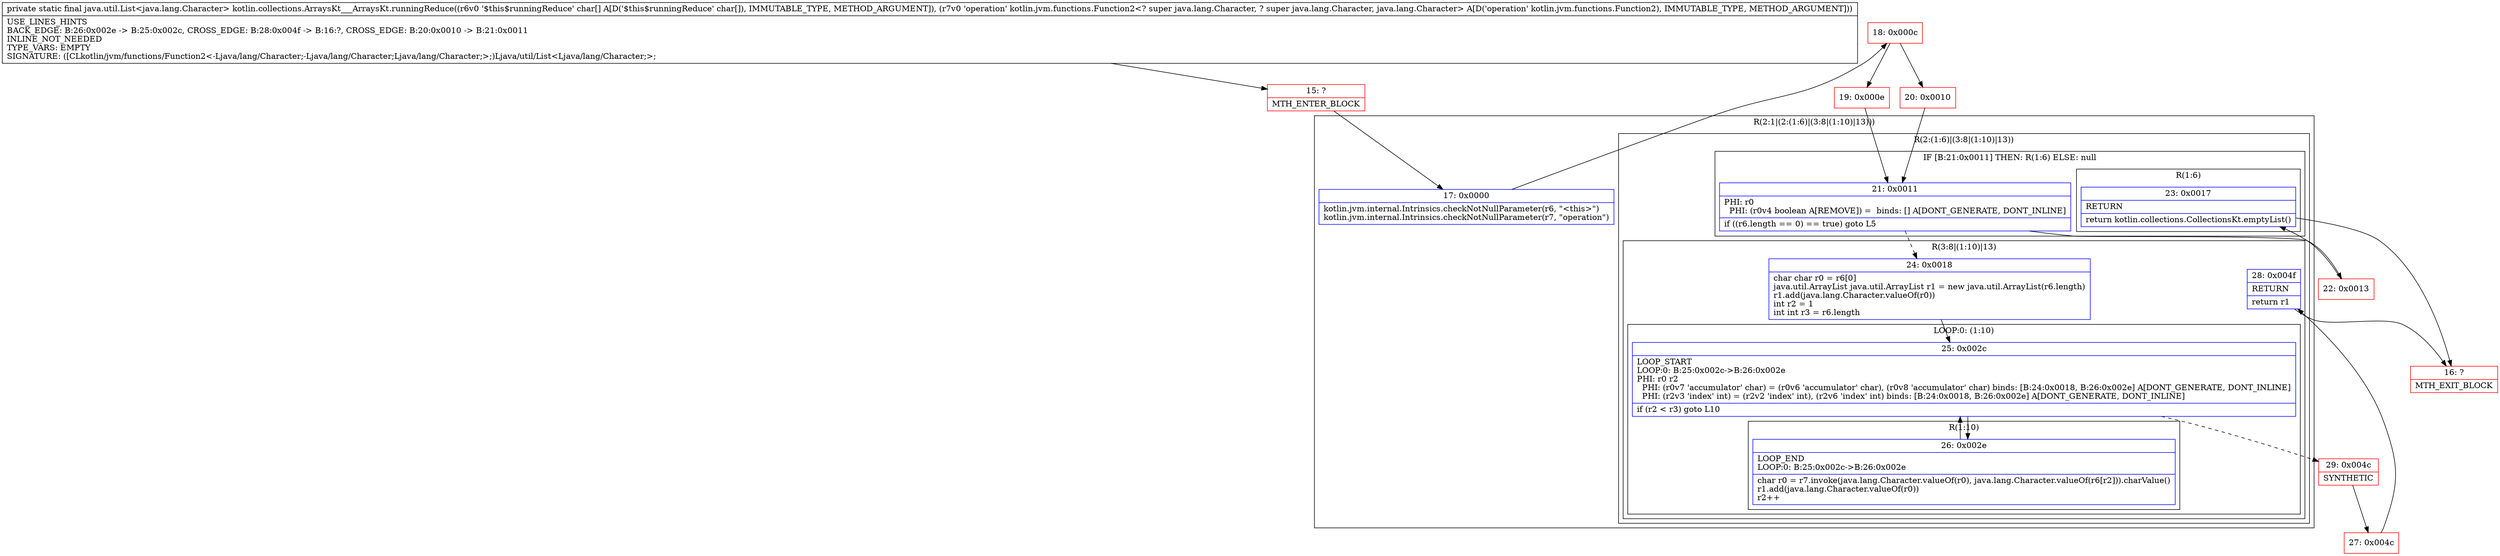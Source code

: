 digraph "CFG forkotlin.collections.ArraysKt___ArraysKt.runningReduce([CLkotlin\/jvm\/functions\/Function2;)Ljava\/util\/List;" {
subgraph cluster_Region_2096861305 {
label = "R(2:1|(2:(1:6)|(3:8|(1:10)|13)))";
node [shape=record,color=blue];
Node_17 [shape=record,label="{17\:\ 0x0000|kotlin.jvm.internal.Intrinsics.checkNotNullParameter(r6, \"\<this\>\")\lkotlin.jvm.internal.Intrinsics.checkNotNullParameter(r7, \"operation\")\l}"];
subgraph cluster_Region_1511200268 {
label = "R(2:(1:6)|(3:8|(1:10)|13))";
node [shape=record,color=blue];
subgraph cluster_IfRegion_2080760217 {
label = "IF [B:21:0x0011] THEN: R(1:6) ELSE: null";
node [shape=record,color=blue];
Node_21 [shape=record,label="{21\:\ 0x0011|PHI: r0 \l  PHI: (r0v4 boolean A[REMOVE]) =  binds: [] A[DONT_GENERATE, DONT_INLINE]\l|if ((r6.length == 0) == true) goto L5\l}"];
subgraph cluster_Region_1931767700 {
label = "R(1:6)";
node [shape=record,color=blue];
Node_23 [shape=record,label="{23\:\ 0x0017|RETURN\l|return kotlin.collections.CollectionsKt.emptyList()\l}"];
}
}
subgraph cluster_Region_1618926920 {
label = "R(3:8|(1:10)|13)";
node [shape=record,color=blue];
Node_24 [shape=record,label="{24\:\ 0x0018|char char r0 = r6[0]\ljava.util.ArrayList java.util.ArrayList r1 = new java.util.ArrayList(r6.length)\lr1.add(java.lang.Character.valueOf(r0))\lint r2 = 1\lint int r3 = r6.length\l}"];
subgraph cluster_LoopRegion_2029141442 {
label = "LOOP:0: (1:10)";
node [shape=record,color=blue];
Node_25 [shape=record,label="{25\:\ 0x002c|LOOP_START\lLOOP:0: B:25:0x002c\-\>B:26:0x002e\lPHI: r0 r2 \l  PHI: (r0v7 'accumulator' char) = (r0v6 'accumulator' char), (r0v8 'accumulator' char) binds: [B:24:0x0018, B:26:0x002e] A[DONT_GENERATE, DONT_INLINE]\l  PHI: (r2v3 'index' int) = (r2v2 'index' int), (r2v6 'index' int) binds: [B:24:0x0018, B:26:0x002e] A[DONT_GENERATE, DONT_INLINE]\l|if (r2 \< r3) goto L10\l}"];
subgraph cluster_Region_1689666133 {
label = "R(1:10)";
node [shape=record,color=blue];
Node_26 [shape=record,label="{26\:\ 0x002e|LOOP_END\lLOOP:0: B:25:0x002c\-\>B:26:0x002e\l|char r0 = r7.invoke(java.lang.Character.valueOf(r0), java.lang.Character.valueOf(r6[r2])).charValue()\lr1.add(java.lang.Character.valueOf(r0))\lr2++\l}"];
}
}
Node_28 [shape=record,label="{28\:\ 0x004f|RETURN\l|return r1\l}"];
}
}
}
Node_15 [shape=record,color=red,label="{15\:\ ?|MTH_ENTER_BLOCK\l}"];
Node_18 [shape=record,color=red,label="{18\:\ 0x000c}"];
Node_19 [shape=record,color=red,label="{19\:\ 0x000e}"];
Node_22 [shape=record,color=red,label="{22\:\ 0x0013}"];
Node_16 [shape=record,color=red,label="{16\:\ ?|MTH_EXIT_BLOCK\l}"];
Node_29 [shape=record,color=red,label="{29\:\ 0x004c|SYNTHETIC\l}"];
Node_27 [shape=record,color=red,label="{27\:\ 0x004c}"];
Node_20 [shape=record,color=red,label="{20\:\ 0x0010}"];
MethodNode[shape=record,label="{private static final java.util.List\<java.lang.Character\> kotlin.collections.ArraysKt___ArraysKt.runningReduce((r6v0 '$this$runningReduce' char[] A[D('$this$runningReduce' char[]), IMMUTABLE_TYPE, METHOD_ARGUMENT]), (r7v0 'operation' kotlin.jvm.functions.Function2\<? super java.lang.Character, ? super java.lang.Character, java.lang.Character\> A[D('operation' kotlin.jvm.functions.Function2), IMMUTABLE_TYPE, METHOD_ARGUMENT]))  | USE_LINES_HINTS\lBACK_EDGE: B:26:0x002e \-\> B:25:0x002c, CROSS_EDGE: B:28:0x004f \-\> B:16:?, CROSS_EDGE: B:20:0x0010 \-\> B:21:0x0011\lINLINE_NOT_NEEDED\lTYPE_VARS: EMPTY\lSIGNATURE: ([CLkotlin\/jvm\/functions\/Function2\<\-Ljava\/lang\/Character;\-Ljava\/lang\/Character;Ljava\/lang\/Character;\>;)Ljava\/util\/List\<Ljava\/lang\/Character;\>;\l}"];
MethodNode -> Node_15;Node_17 -> Node_18;
Node_21 -> Node_22;
Node_21 -> Node_24[style=dashed];
Node_23 -> Node_16;
Node_24 -> Node_25;
Node_25 -> Node_26;
Node_25 -> Node_29[style=dashed];
Node_26 -> Node_25;
Node_28 -> Node_16;
Node_15 -> Node_17;
Node_18 -> Node_19;
Node_18 -> Node_20;
Node_19 -> Node_21;
Node_22 -> Node_23;
Node_29 -> Node_27;
Node_27 -> Node_28;
Node_20 -> Node_21;
}

